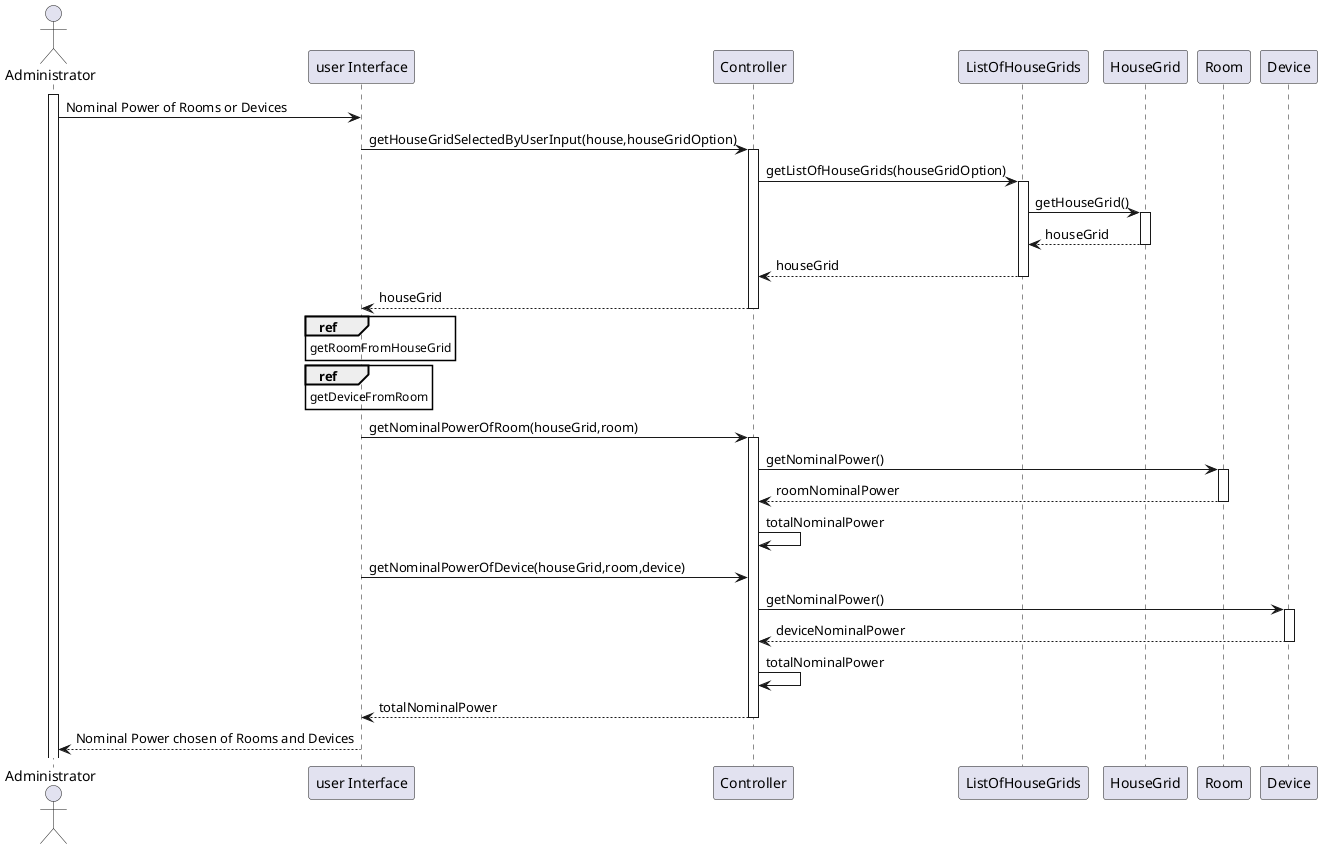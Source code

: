 @startuml
actor Administrator
participant "user Interface" as A
participant "Controller" as B
participant "ListOfHouseGrids" as X
participant "HouseGrid" as C

participant "Room" as E

participant "Device" as G


activate Administrator
Administrator -> A: Nominal Power of Rooms or Devices
A -> B: getHouseGridSelectedByUserInput(house,houseGridOption)
activate B
B -> X: getListOfHouseGrids(houseGridOption)
activate X
X -> C: getHouseGrid()
activate C
C --> X: houseGrid
deactivate C
X --> B: houseGrid
deactivate X
B --> A: houseGrid
deactivate B

ref over A: getRoomFromHouseGrid

ref over A: getDeviceFromRoom



A -> B: getNominalPowerOfRoom(houseGrid,room)
activate B
B -> E: getNominalPower()
activate E
E --> B: roomNominalPower
deactivate E
B -> B: totalNominalPower

A -> B: getNominalPowerOfDevice(houseGrid,room,device)
B -> G: getNominalPower()


activate G
G-->B:deviceNominalPower
deactivate G
B -> B: totalNominalPower
B --> A: totalNominalPower
deactivate B


A --> Administrator: Nominal Power chosen of Rooms and Devices
deactivate A
@enduml